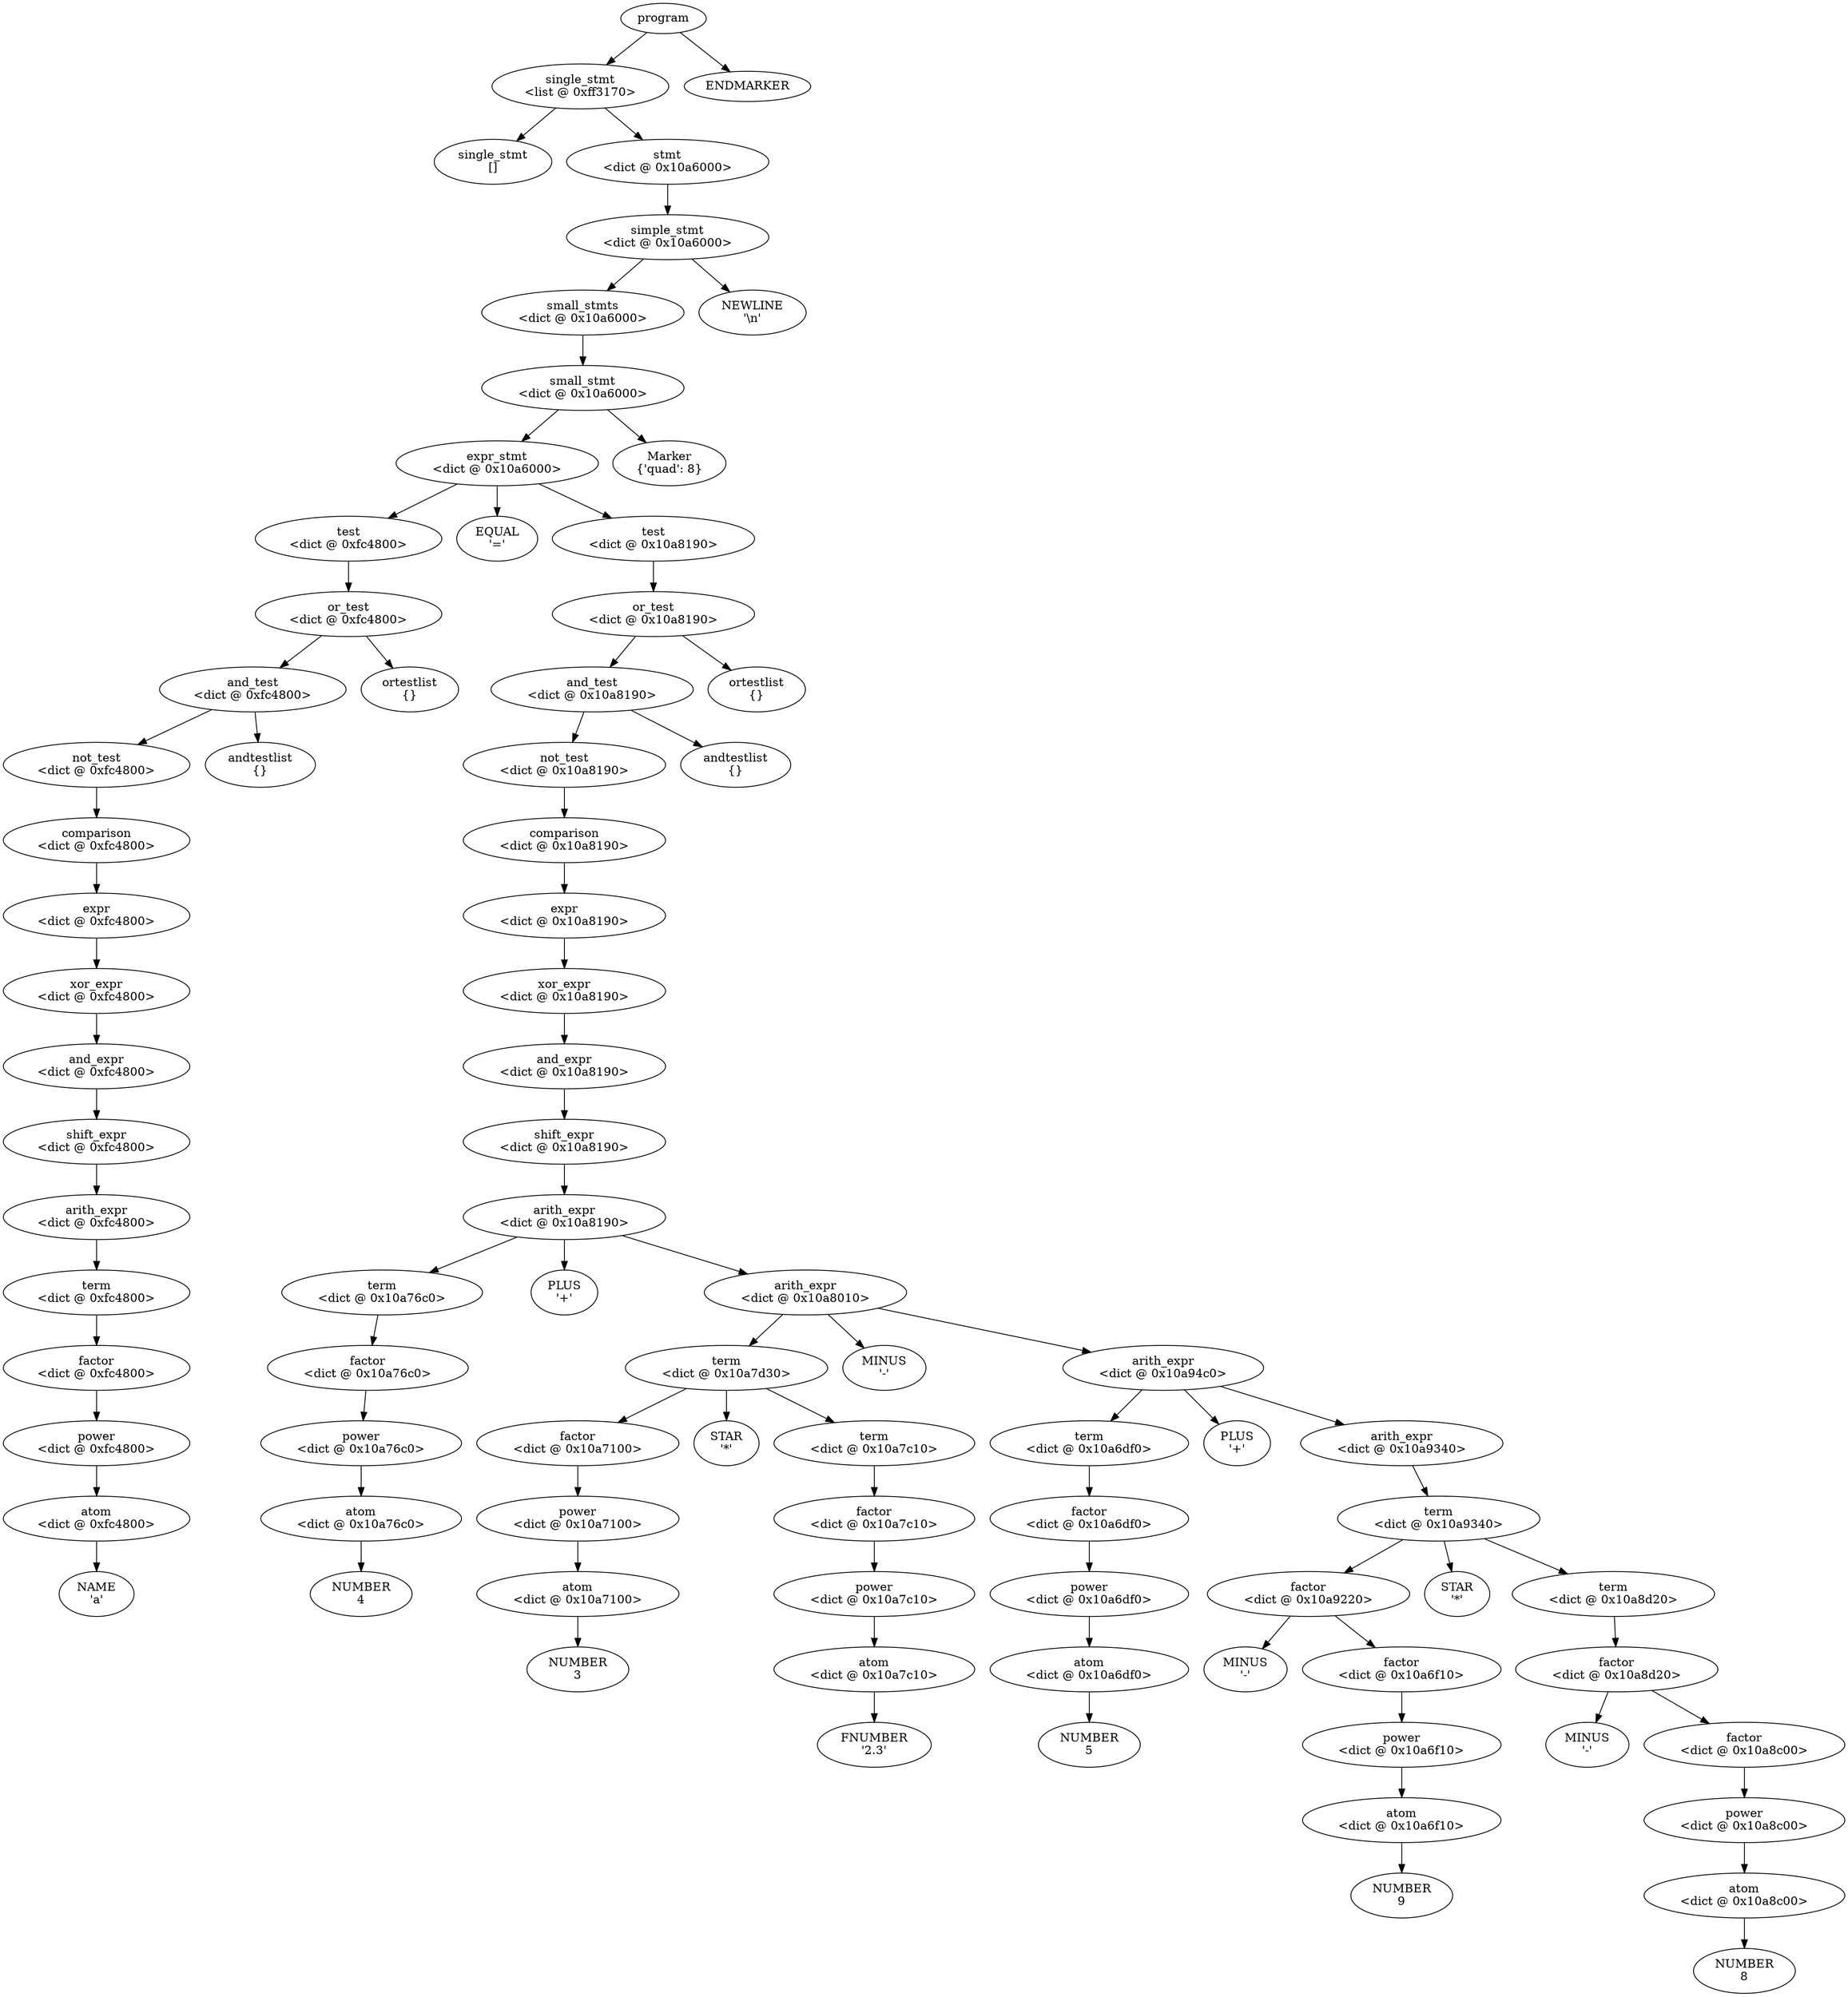digraph G 
{

	node0 [label="program"];
	node1 [label= "single_stmt\n<list @ 0xff3170>"];
	node0 -> node1;
	node2 [label= "ENDMARKER"];
	node0 -> node2;
	node3 [label= "single_stmt\n[]"];
	node1 -> node3;
	node4 [label= "stmt\n<dict @ 0x10a6000>"];
	node1 -> node4;
	node5 [label= "simple_stmt\n<dict @ 0x10a6000>"];
	node4 -> node5;
	node6 [label= "small_stmts\n<dict @ 0x10a6000>"];
	node5 -> node6;
	node7 [label= "NEWLINE\n'\\n'"];
	node5 -> node7;
	node8 [label= "small_stmt\n<dict @ 0x10a6000>"];
	node6 -> node8;
	node9 [label= "expr_stmt\n<dict @ 0x10a6000>"];
	node8 -> node9;
	node10 [label= "Marker\n{'quad': 8}"];
	node8 -> node10;
	node11 [label= "test\n<dict @ 0xfc4800>"];
	node9 -> node11;
	node12 [label= "EQUAL\n'='"];
	node9 -> node12;
	node13 [label= "test\n<dict @ 0x10a8190>"];
	node9 -> node13;
	node14 [label= "or_test\n<dict @ 0x10a8190>"];
	node13 -> node14;
	node15 [label= "and_test\n<dict @ 0x10a8190>"];
	node14 -> node15;
	node16 [label= "ortestlist\n{}"];
	node14 -> node16;
	node17 [label= "not_test\n<dict @ 0x10a8190>"];
	node15 -> node17;
	node18 [label= "andtestlist\n{}"];
	node15 -> node18;
	node19 [label= "comparison\n<dict @ 0x10a8190>"];
	node17 -> node19;
	node20 [label= "expr\n<dict @ 0x10a8190>"];
	node19 -> node20;
	node21 [label= "xor_expr\n<dict @ 0x10a8190>"];
	node20 -> node21;
	node22 [label= "and_expr\n<dict @ 0x10a8190>"];
	node21 -> node22;
	node23 [label= "shift_expr\n<dict @ 0x10a8190>"];
	node22 -> node23;
	node24 [label= "arith_expr\n<dict @ 0x10a8190>"];
	node23 -> node24;
	node25 [label= "term\n<dict @ 0x10a76c0>"];
	node24 -> node25;
	node26 [label= "PLUS\n'+'"];
	node24 -> node26;
	node27 [label= "arith_expr\n<dict @ 0x10a8010>"];
	node24 -> node27;
	node28 [label= "term\n<dict @ 0x10a7d30>"];
	node27 -> node28;
	node29 [label= "MINUS\n'-'"];
	node27 -> node29;
	node30 [label= "arith_expr\n<dict @ 0x10a94c0>"];
	node27 -> node30;
	node31 [label= "term\n<dict @ 0x10a6df0>"];
	node30 -> node31;
	node32 [label= "PLUS\n'+'"];
	node30 -> node32;
	node33 [label= "arith_expr\n<dict @ 0x10a9340>"];
	node30 -> node33;
	node34 [label= "term\n<dict @ 0x10a9340>"];
	node33 -> node34;
	node35 [label= "factor\n<dict @ 0x10a9220>"];
	node34 -> node35;
	node36 [label= "STAR\n'*'"];
	node34 -> node36;
	node37 [label= "term\n<dict @ 0x10a8d20>"];
	node34 -> node37;
	node38 [label= "factor\n<dict @ 0x10a8d20>"];
	node37 -> node38;
	node39 [label= "MINUS\n'-'"];
	node38 -> node39;
	node40 [label= "factor\n<dict @ 0x10a8c00>"];
	node38 -> node40;
	node41 [label= "power\n<dict @ 0x10a8c00>"];
	node40 -> node41;
	node42 [label= "atom\n<dict @ 0x10a8c00>"];
	node41 -> node42;
	node43 [label= "NUMBER\n8"];
	node42 -> node43;
	node44 [label= "MINUS\n'-'"];
	node35 -> node44;
	node45 [label= "factor\n<dict @ 0x10a6f10>"];
	node35 -> node45;
	node46 [label= "power\n<dict @ 0x10a6f10>"];
	node45 -> node46;
	node47 [label= "atom\n<dict @ 0x10a6f10>"];
	node46 -> node47;
	node48 [label= "NUMBER\n9"];
	node47 -> node48;
	node49 [label= "factor\n<dict @ 0x10a6df0>"];
	node31 -> node49;
	node50 [label= "power\n<dict @ 0x10a6df0>"];
	node49 -> node50;
	node51 [label= "atom\n<dict @ 0x10a6df0>"];
	node50 -> node51;
	node52 [label= "NUMBER\n5"];
	node51 -> node52;
	node53 [label= "factor\n<dict @ 0x10a7100>"];
	node28 -> node53;
	node54 [label= "STAR\n'*'"];
	node28 -> node54;
	node55 [label= "term\n<dict @ 0x10a7c10>"];
	node28 -> node55;
	node56 [label= "factor\n<dict @ 0x10a7c10>"];
	node55 -> node56;
	node57 [label= "power\n<dict @ 0x10a7c10>"];
	node56 -> node57;
	node58 [label= "atom\n<dict @ 0x10a7c10>"];
	node57 -> node58;
	node59 [label= "FNUMBER\n'2.3'"];
	node58 -> node59;
	node60 [label= "power\n<dict @ 0x10a7100>"];
	node53 -> node60;
	node61 [label= "atom\n<dict @ 0x10a7100>"];
	node60 -> node61;
	node62 [label= "NUMBER\n3"];
	node61 -> node62;
	node63 [label= "factor\n<dict @ 0x10a76c0>"];
	node25 -> node63;
	node64 [label= "power\n<dict @ 0x10a76c0>"];
	node63 -> node64;
	node65 [label= "atom\n<dict @ 0x10a76c0>"];
	node64 -> node65;
	node66 [label= "NUMBER\n4"];
	node65 -> node66;
	node67 [label= "or_test\n<dict @ 0xfc4800>"];
	node11 -> node67;
	node68 [label= "and_test\n<dict @ 0xfc4800>"];
	node67 -> node68;
	node69 [label= "ortestlist\n{}"];
	node67 -> node69;
	node70 [label= "not_test\n<dict @ 0xfc4800>"];
	node68 -> node70;
	node71 [label= "andtestlist\n{}"];
	node68 -> node71;
	node72 [label= "comparison\n<dict @ 0xfc4800>"];
	node70 -> node72;
	node73 [label= "expr\n<dict @ 0xfc4800>"];
	node72 -> node73;
	node74 [label= "xor_expr\n<dict @ 0xfc4800>"];
	node73 -> node74;
	node75 [label= "and_expr\n<dict @ 0xfc4800>"];
	node74 -> node75;
	node76 [label= "shift_expr\n<dict @ 0xfc4800>"];
	node75 -> node76;
	node77 [label= "arith_expr\n<dict @ 0xfc4800>"];
	node76 -> node77;
	node78 [label= "term\n<dict @ 0xfc4800>"];
	node77 -> node78;
	node79 [label= "factor\n<dict @ 0xfc4800>"];
	node78 -> node79;
	node80 [label= "power\n<dict @ 0xfc4800>"];
	node79 -> node80;
	node81 [label= "atom\n<dict @ 0xfc4800>"];
	node80 -> node81;
	node82 [label= "NAME\n'a'"];
	node81 -> node82;
}
